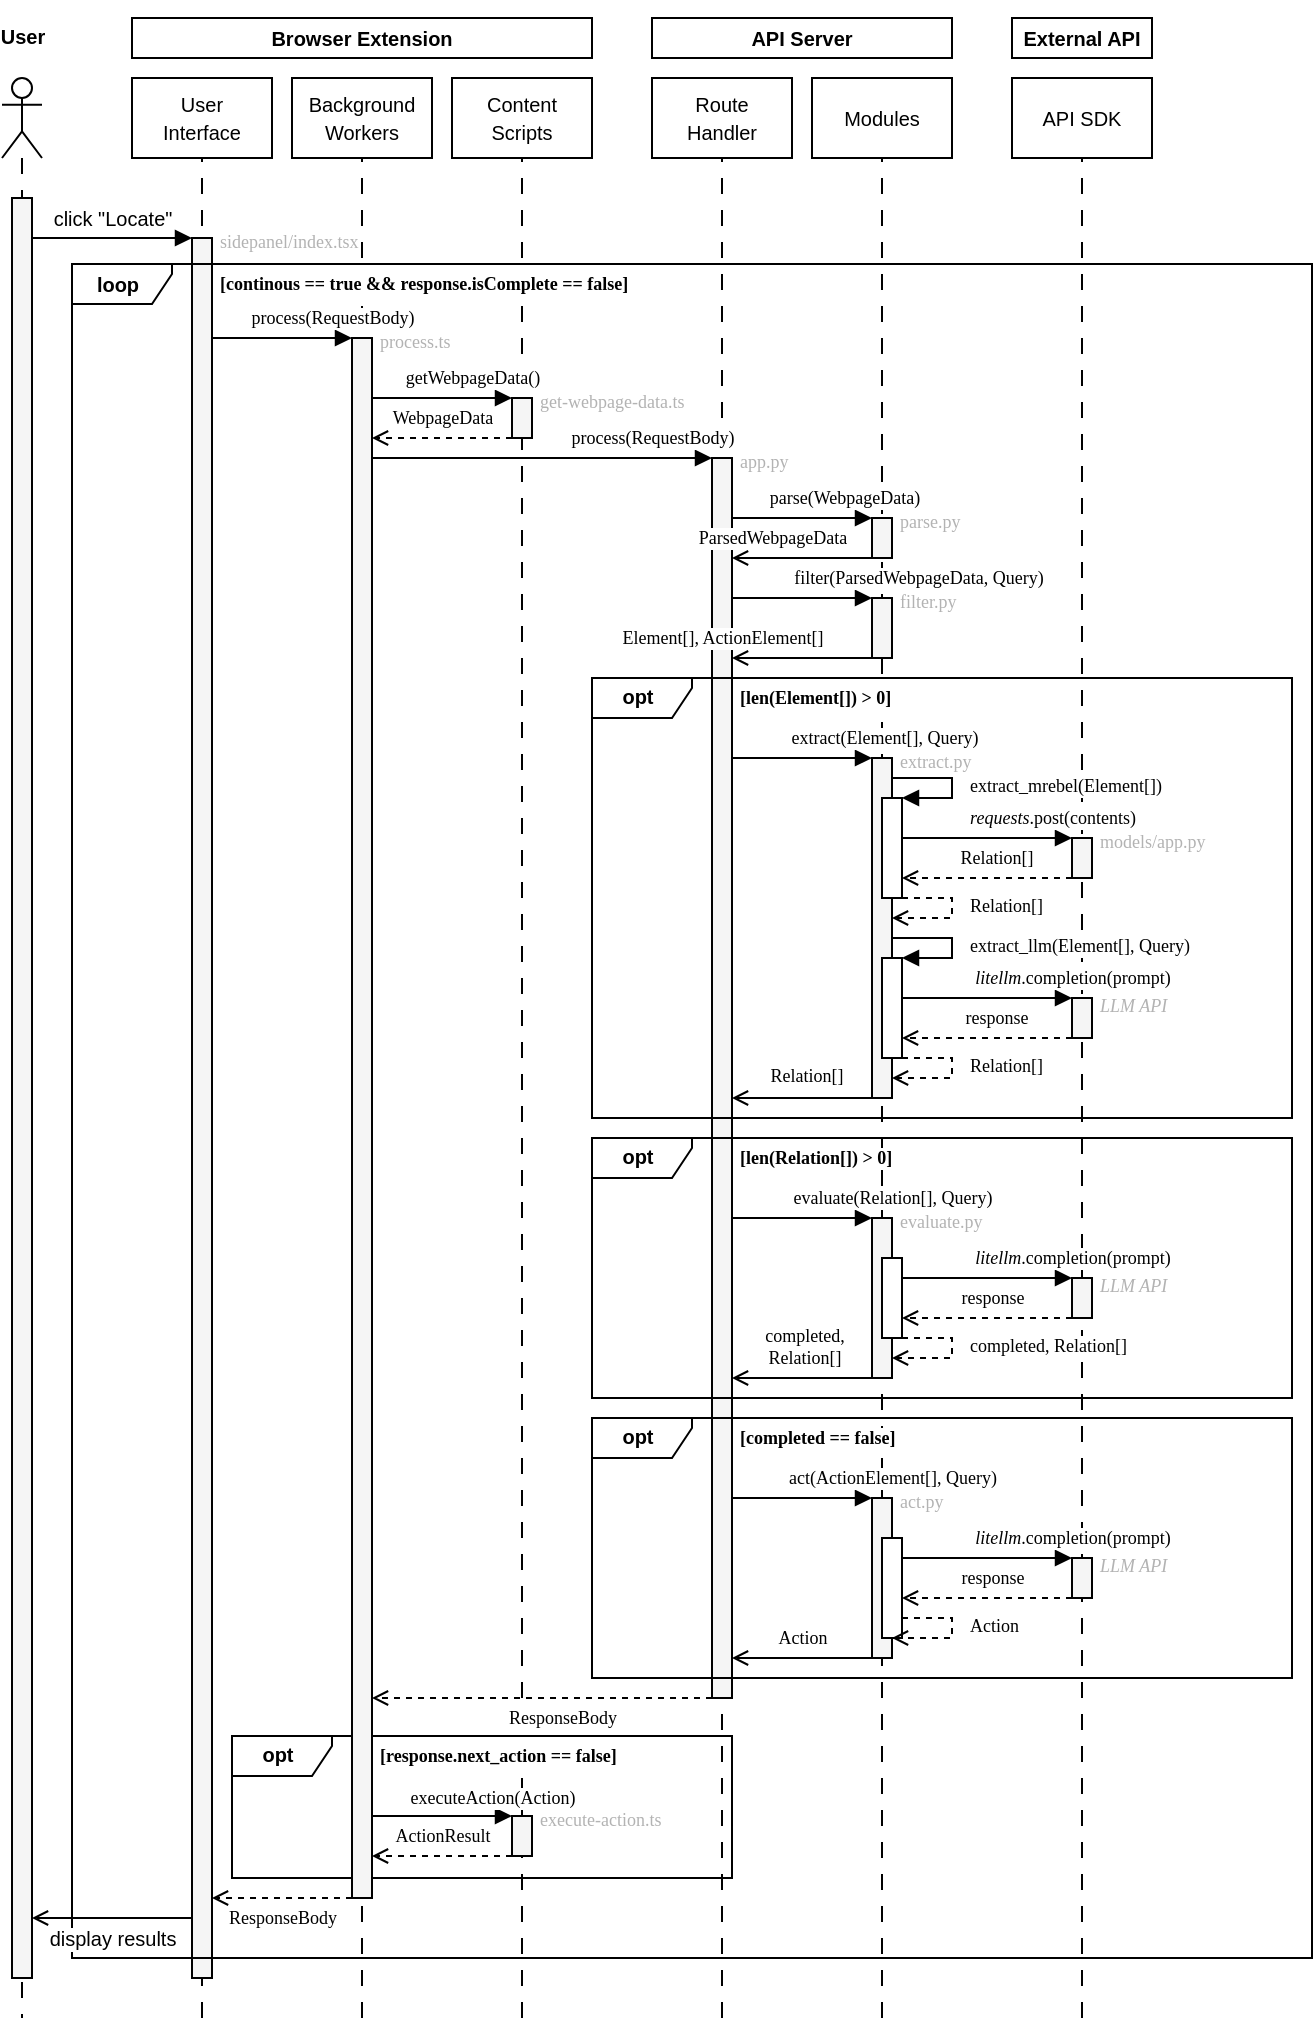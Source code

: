<mxfile>
    <diagram id="eBM8X4_kObECRYnpffsh" name="Page-1">
        <mxGraphModel dx="922" dy="1115" grid="1" gridSize="10" guides="1" tooltips="1" connect="1" arrows="1" fold="1" page="1" pageScale="1" pageWidth="850" pageHeight="1100" math="0" shadow="0">
            <root>
                <mxCell id="0"/>
                <mxCell id="1" parent="0"/>
                <mxCell id="48" value="" style="endArrow=none;html=1;dashed=1;dashPattern=8 8;entryX=0.5;entryY=1;entryDx=0;entryDy=0;" edge="1" parent="1" target="19">
                    <mxGeometry width="50" height="50" relative="1" as="geometry">
                        <mxPoint x="195" y="1050" as="sourcePoint"/>
                        <mxPoint x="210" y="798" as="targetPoint"/>
                    </mxGeometry>
                </mxCell>
                <mxCell id="50" value="" style="endArrow=none;html=1;dashed=1;dashPattern=8 8;entryX=0.5;entryY=1;entryDx=0;entryDy=0;startArrow=none;" edge="1" parent="1" target="20">
                    <mxGeometry width="50" height="50" relative="1" as="geometry">
                        <mxPoint x="275" y="1050" as="sourcePoint"/>
                        <mxPoint x="275" y="796" as="targetPoint"/>
                    </mxGeometry>
                </mxCell>
                <mxCell id="65" value="" style="endArrow=none;html=1;dashed=1;dashPattern=8 8;entryX=0.5;entryY=1;entryDx=0;entryDy=0;" edge="1" parent="1" target="64">
                    <mxGeometry width="50" height="50" relative="1" as="geometry">
                        <mxPoint x="635" y="1050" as="sourcePoint"/>
                        <mxPoint x="635" y="796" as="targetPoint"/>
                    </mxGeometry>
                </mxCell>
                <mxCell id="34" value="" style="endArrow=none;html=1;dashed=1;dashPattern=8 8;" edge="1" parent="1">
                    <mxGeometry width="50" height="50" relative="1" as="geometry">
                        <mxPoint x="105" y="120" as="sourcePoint"/>
                        <mxPoint x="105" y="1050" as="targetPoint"/>
                    </mxGeometry>
                </mxCell>
                <mxCell id="52" value="" style="endArrow=none;html=1;dashed=1;dashPattern=8 8;entryX=0.5;entryY=1;entryDx=0;entryDy=0;startArrow=none;" edge="1" parent="1" target="21">
                    <mxGeometry width="50" height="50" relative="1" as="geometry">
                        <mxPoint x="355" y="1050" as="sourcePoint"/>
                        <mxPoint x="355" y="796" as="targetPoint"/>
                    </mxGeometry>
                </mxCell>
                <mxCell id="54" value="" style="endArrow=none;html=1;dashed=1;dashPattern=8 8;entryX=0.5;entryY=1;entryDx=0;entryDy=0;" edge="1" parent="1" target="22">
                    <mxGeometry width="50" height="50" relative="1" as="geometry">
                        <mxPoint x="455" y="1050" as="sourcePoint"/>
                        <mxPoint x="455" y="796" as="targetPoint"/>
                    </mxGeometry>
                </mxCell>
                <mxCell id="56" value="" style="endArrow=none;html=1;dashed=1;dashPattern=8 8;entryX=0.5;entryY=1;entryDx=0;entryDy=0;" edge="1" parent="1" target="23">
                    <mxGeometry width="50" height="50" relative="1" as="geometry">
                        <mxPoint x="535" y="1050" as="sourcePoint"/>
                        <mxPoint x="535" y="796" as="targetPoint"/>
                    </mxGeometry>
                </mxCell>
                <mxCell id="49" value="sidepanel/index.tsx" style="rounded=0;strokeColor=#000000;fillColor=#f5f5f5;fontColor=#B3B3B3;labelBackgroundColor=#FFFFFF;labelBorderColor=none;spacingLeft=2;html=1;fontSize=9;fontFamily=Roboto Mono;fontSource=https%3A%2F%2Ffonts.googleapis.com%2Fcss%3Ffamily%3DRoboto%2BMono;verticalAlign=bottom;spacingTop=0;labelPosition=right;verticalLabelPosition=top;align=left;spacingBottom=-10;spacingRight=2;" vertex="1" parent="1">
                    <mxGeometry x="190" y="160" width="10" height="870" as="geometry"/>
                </mxCell>
                <mxCell id="141" value="loop" style="shape=umlFrame;whiteSpace=wrap;html=1;width=50;height=20;boundedLbl=1;verticalAlign=middle;align=center;spacingLeft=-4;strokeColor=#000000;fontSize=10;spacingTop=-1;fontStyle=1;movable=1;resizable=1;rotatable=1;deletable=1;editable=1;connectable=1;" vertex="1" parent="1">
                    <mxGeometry x="130" y="173" width="620" height="847" as="geometry"/>
                </mxCell>
                <mxCell id="3" value="User" style="shape=umlActor;verticalLabelPosition=top;verticalAlign=bottom;html=1;labelPosition=center;align=center;fontSize=10;spacingBottom=12;fontStyle=1" parent="1" vertex="1">
                    <mxGeometry x="95" y="80" width="20" height="40" as="geometry"/>
                </mxCell>
                <mxCell id="19" value="&lt;p style=&quot;line-height: 110%;&quot;&gt;&lt;font style=&quot;font-size: 10px;&quot;&gt;User &lt;br&gt;Interface&lt;/font&gt;&lt;/p&gt;" style="rounded=0;whiteSpace=wrap;html=1;strokeColor=default;" vertex="1" parent="1">
                    <mxGeometry x="160" y="80" width="70" height="40" as="geometry"/>
                </mxCell>
                <mxCell id="20" value="&lt;p style=&quot;line-height: 110%;&quot;&gt;&lt;font style=&quot;font-size: 10px;&quot;&gt;Background Workers&lt;/font&gt;&lt;/p&gt;" style="rounded=0;whiteSpace=wrap;html=1;strokeColor=default;" vertex="1" parent="1">
                    <mxGeometry x="240" y="80" width="70" height="40" as="geometry"/>
                </mxCell>
                <mxCell id="21" value="&lt;p style=&quot;line-height: 110%;&quot;&gt;&lt;font style=&quot;font-size: 10px;&quot;&gt;Content Scripts&lt;/font&gt;&lt;/p&gt;" style="rounded=0;whiteSpace=wrap;html=1;strokeColor=default;" vertex="1" parent="1">
                    <mxGeometry x="320" y="80" width="70" height="40" as="geometry"/>
                </mxCell>
                <mxCell id="22" value="&lt;p style=&quot;line-height: 110%;&quot;&gt;&lt;font style=&quot;font-size: 10px;&quot;&gt;Route &lt;br&gt;Handler&lt;/font&gt;&lt;/p&gt;" style="rounded=0;whiteSpace=wrap;html=1;strokeColor=default;" vertex="1" parent="1">
                    <mxGeometry x="420" y="80" width="70" height="40" as="geometry"/>
                </mxCell>
                <mxCell id="23" value="&lt;font style=&quot;font-size: 10px;&quot;&gt;Modules&lt;/font&gt;" style="rounded=0;whiteSpace=wrap;html=1;strokeColor=default;" vertex="1" parent="1">
                    <mxGeometry x="500" y="80" width="70" height="40" as="geometry"/>
                </mxCell>
                <mxCell id="33" value="" style="rounded=0;whiteSpace=wrap;html=1;strokeColor=#000000;fillColor=#f5f5f5;fontColor=#333333;" vertex="1" parent="1">
                    <mxGeometry x="100" y="140" width="10" height="890" as="geometry"/>
                </mxCell>
                <mxCell id="35" value="click &quot;Locate&quot;" style="endArrow=block;html=1;endFill=1;entryX=0;entryY=0;entryDx=0;entryDy=0;fontSize=10;" edge="1" parent="1" target="49">
                    <mxGeometry y="10" width="50" height="50" relative="1" as="geometry">
                        <mxPoint x="110" y="160" as="sourcePoint"/>
                        <mxPoint x="230" y="160" as="targetPoint"/>
                        <mxPoint as="offset"/>
                    </mxGeometry>
                </mxCell>
                <mxCell id="59" value="&lt;font style=&quot;font-size: 9px;&quot; data-font-src=&quot;https://fonts.googleapis.com/css?family=Roboto+Mono&quot; face=&quot;Roboto Mono&quot;&gt;process(RequestBody)&lt;/font&gt;" style="endArrow=block;html=1;endFill=1;entryX=0;entryY=0;entryDx=0;entryDy=0;fontSize=9;labelBackgroundColor=default;" edge="1" parent="1" target="68">
                    <mxGeometry x="0.714" y="10" width="50" height="50" relative="1" as="geometry">
                        <mxPoint x="200" y="210" as="sourcePoint"/>
                        <mxPoint x="350" y="210.0" as="targetPoint"/>
                        <mxPoint as="offset"/>
                    </mxGeometry>
                </mxCell>
                <mxCell id="64" value="API SDK" style="rounded=0;whiteSpace=wrap;html=1;strokeColor=default;fontSize=10;" vertex="1" parent="1">
                    <mxGeometry x="600" y="80" width="70" height="40" as="geometry"/>
                </mxCell>
                <mxCell id="70" value="&lt;font style=&quot;font-size: 9px;&quot; data-font-src=&quot;https://fonts.googleapis.com/css?family=Roboto+Mono&quot; face=&quot;Roboto Mono&quot;&gt;process(RequestBody)&lt;/font&gt;" style="endArrow=block;html=1;endFill=1;entryX=0;entryY=0;entryDx=0;entryDy=0;fontSize=9;" edge="1" parent="1">
                    <mxGeometry x="0.647" y="10" width="50" height="50" relative="1" as="geometry">
                        <mxPoint x="280" y="270" as="sourcePoint"/>
                        <mxPoint x="450" y="270.0" as="targetPoint"/>
                        <mxPoint as="offset"/>
                    </mxGeometry>
                </mxCell>
                <mxCell id="71" value="app.py" style="rounded=0;strokeColor=#000000;fillColor=#f5f5f5;fontColor=#B3B3B3;labelBackgroundColor=default;labelBorderColor=none;spacingLeft=2;html=1;fontSize=9;fontFamily=Roboto Mono;fontSource=https%3A%2F%2Ffonts.googleapis.com%2Fcss%3Ffamily%3DRoboto%2BMono;verticalAlign=bottom;spacingTop=0;labelPosition=right;verticalLabelPosition=top;align=left;spacingBottom=-10;spacingRight=2;" vertex="1" parent="1">
                    <mxGeometry x="450" y="270" width="10" height="620" as="geometry"/>
                </mxCell>
                <mxCell id="72" value="parse.py" style="rounded=0;strokeColor=#000000;fillColor=#f5f5f5;fontColor=#B3B3B3;labelBackgroundColor=default;labelBorderColor=none;spacingLeft=2;html=1;fontSize=9;fontFamily=Roboto Mono;fontSource=https%3A%2F%2Ffonts.googleapis.com%2Fcss%3Ffamily%3DRoboto%2BMono;verticalAlign=bottom;spacingTop=0;labelPosition=right;verticalLabelPosition=top;align=left;spacingBottom=-10;spacingRight=2;" vertex="1" parent="1">
                    <mxGeometry x="530" y="300" width="10" height="20" as="geometry"/>
                </mxCell>
                <mxCell id="73" value="&lt;font style=&quot;font-size: 9px;&quot; data-font-src=&quot;https://fonts.googleapis.com/css?family=Roboto+Mono&quot; face=&quot;Roboto Mono&quot;&gt;parse(WebpageData)&lt;/font&gt;" style="endArrow=block;html=1;endFill=1;fontSize=9;entryX=0;entryY=0;entryDx=0;entryDy=0;" edge="1" parent="1" target="72">
                    <mxGeometry x="0.6" y="10" width="50" height="50" relative="1" as="geometry">
                        <mxPoint x="460" y="300" as="sourcePoint"/>
                        <mxPoint x="570" y="300" as="targetPoint"/>
                        <mxPoint as="offset"/>
                    </mxGeometry>
                </mxCell>
                <mxCell id="74" value="&lt;font style=&quot;font-size: 9px;&quot; data-font-src=&quot;https://fonts.googleapis.com/css?family=Roboto+Mono&quot; face=&quot;Roboto Mono&quot;&gt;ParsedWebpageData&lt;/font&gt;" style="endArrow=open;html=1;endFill=0;fontSize=9;exitX=0;exitY=1;exitDx=0;exitDy=0;" edge="1" parent="1">
                    <mxGeometry x="0.429" y="-10" width="50" height="50" relative="1" as="geometry">
                        <mxPoint x="530" y="320" as="sourcePoint"/>
                        <mxPoint x="460" y="320" as="targetPoint"/>
                        <mxPoint as="offset"/>
                    </mxGeometry>
                </mxCell>
                <mxCell id="76" value="filter.py" style="rounded=0;strokeColor=#000000;fillColor=#f5f5f5;fontColor=#B3B3B3;labelBackgroundColor=default;labelBorderColor=none;spacingLeft=2;html=1;fontSize=9;fontFamily=Roboto Mono;fontSource=https%3A%2F%2Ffonts.googleapis.com%2Fcss%3Ffamily%3DRoboto%2BMono;verticalAlign=bottom;spacingTop=0;labelPosition=right;verticalLabelPosition=top;align=left;spacingBottom=-10;spacingRight=2;" vertex="1" parent="1">
                    <mxGeometry x="530" y="340" width="10" height="30" as="geometry"/>
                </mxCell>
                <mxCell id="77" value="&lt;font style=&quot;font-size: 9px;&quot; data-font-src=&quot;https://fonts.googleapis.com/css?family=Roboto+Mono&quot; face=&quot;Roboto Mono&quot;&gt;filter(ParsedWebpageData, Query)&lt;/font&gt;" style="endArrow=block;html=1;endFill=1;fontSize=9;entryX=0;entryY=0;entryDx=0;entryDy=0;" edge="1" parent="1" target="76">
                    <mxGeometry x="1" y="25" width="50" height="50" relative="1" as="geometry">
                        <mxPoint x="460" y="340" as="sourcePoint"/>
                        <mxPoint x="570" y="340" as="targetPoint"/>
                        <mxPoint x="23" y="15" as="offset"/>
                    </mxGeometry>
                </mxCell>
                <mxCell id="78" value="&lt;font style=&quot;font-size: 9px;&quot; data-font-src=&quot;https://fonts.googleapis.com/css?family=Roboto+Mono&quot; face=&quot;Roboto Mono&quot;&gt;Element[], ActionElement[]&lt;/font&gt;" style="endArrow=open;html=1;endFill=0;fontSize=9;exitX=0;exitY=1;exitDx=0;exitDy=0;" edge="1" parent="1">
                    <mxGeometry x="1" y="-11" width="50" height="50" relative="1" as="geometry">
                        <mxPoint x="530" y="370" as="sourcePoint"/>
                        <mxPoint x="460" y="370.0" as="targetPoint"/>
                        <mxPoint x="-5" y="1" as="offset"/>
                    </mxGeometry>
                </mxCell>
                <mxCell id="58" value="opt" style="shape=umlFrame;whiteSpace=wrap;html=1;width=50;height=20;boundedLbl=1;verticalAlign=middle;align=center;spacingLeft=-4;strokeColor=#000000;fontSize=10;spacingTop=-2;fontStyle=1;movable=1;resizable=1;rotatable=1;deletable=1;editable=1;connectable=1;" vertex="1" parent="1">
                    <mxGeometry x="390" y="380" width="350" height="220" as="geometry"/>
                </mxCell>
                <mxCell id="79" value="&lt;span style=&quot;color: rgb(0, 0, 0); font-family: &amp;quot;Roboto Mono&amp;quot;; font-size: 9px; font-style: normal; font-variant-ligatures: normal; font-variant-caps: normal; letter-spacing: normal; orphans: 2; text-align: center; text-indent: 0px; text-transform: none; widows: 2; word-spacing: 0px; -webkit-text-stroke-width: 0px; background-color: rgb(255, 255, 255); text-decoration-thickness: initial; text-decoration-style: initial; text-decoration-color: initial; float: none; display: inline !important;&quot;&gt;[len(Element[]) &amp;gt; 0]&lt;/span&gt;" style="text;whiteSpace=wrap;html=1;fontSize=9;fontFamily=Roboto Mono;fontColor=#B3B3B3;verticalAlign=middle;fontStyle=1;" vertex="1" parent="1">
                    <mxGeometry x="462" y="380" width="130" height="20" as="geometry"/>
                </mxCell>
                <mxCell id="80" value="extract.py" style="rounded=0;strokeColor=#000000;fillColor=#f5f5f5;fontColor=#B3B3B3;labelBackgroundColor=default;labelBorderColor=none;spacingLeft=2;html=1;fontSize=9;fontFamily=Roboto Mono;fontSource=https%3A%2F%2Ffonts.googleapis.com%2Fcss%3Ffamily%3DRoboto%2BMono;verticalAlign=bottom;spacingTop=0;labelPosition=right;verticalLabelPosition=top;align=left;spacingBottom=-10;spacingRight=2;" vertex="1" parent="1">
                    <mxGeometry x="530" y="420" width="10" height="170" as="geometry"/>
                </mxCell>
                <mxCell id="81" value="&lt;font style=&quot;font-size: 9px;&quot; data-font-src=&quot;https://fonts.googleapis.com/css?family=Roboto+Mono&quot; face=&quot;Roboto Mono&quot;&gt;extract(Element[], Query)&lt;/font&gt;" style="endArrow=block;html=1;endFill=1;fontSize=9;entryX=0;entryY=0;entryDx=0;entryDy=0;" edge="1" parent="1" target="80">
                    <mxGeometry x="1" y="12" width="50" height="50" relative="1" as="geometry">
                        <mxPoint x="460" y="420" as="sourcePoint"/>
                        <mxPoint x="530" y="420" as="targetPoint"/>
                        <mxPoint x="6" y="2" as="offset"/>
                    </mxGeometry>
                </mxCell>
                <mxCell id="82" value="models/app.py" style="rounded=0;strokeColor=#000000;fillColor=#f5f5f5;fontColor=#B3B3B3;labelBackgroundColor=default;labelBorderColor=none;spacingLeft=2;html=1;fontSize=9;fontFamily=Roboto Mono;fontSource=https%3A%2F%2Ffonts.googleapis.com%2Fcss%3Ffamily%3DRoboto%2BMono;verticalAlign=bottom;spacingTop=0;labelPosition=right;verticalLabelPosition=top;align=left;spacingBottom=-10;spacingRight=2;" vertex="1" parent="1">
                    <mxGeometry x="630" y="460" width="10" height="20" as="geometry"/>
                </mxCell>
                <mxCell id="83" value="&lt;font style=&quot;font-size: 9px;&quot; data-font-src=&quot;https://fonts.googleapis.com/css?family=Roboto+Mono&quot; face=&quot;Roboto Mono&quot;&gt;extract_mrebel(Element[])&lt;/font&gt;" style="endArrow=block;html=1;endFill=1;fontSize=9;entryX=1;entryY=0;entryDx=0;entryDy=0;rounded=0;align=left;" edge="1" parent="1">
                    <mxGeometry x="0.046" y="7" width="50" height="50" relative="1" as="geometry">
                        <mxPoint x="540" y="430" as="sourcePoint"/>
                        <mxPoint x="545" y="440" as="targetPoint"/>
                        <mxPoint as="offset"/>
                        <Array as="points">
                            <mxPoint x="570" y="430"/>
                            <mxPoint x="570" y="440"/>
                        </Array>
                    </mxGeometry>
                </mxCell>
                <mxCell id="84" value="&lt;font style=&quot;font-size: 9px;&quot; data-font-src=&quot;https://fonts.googleapis.com/css?family=Roboto+Mono&quot; face=&quot;Roboto Mono&quot;&gt;Relation[]&lt;/font&gt;" style="endArrow=open;html=1;endFill=0;dashed=1;fontSize=9;entryX=1;entryY=1;entryDx=0;entryDy=0;exitX=0;exitY=1;exitDx=0;exitDy=0;" edge="1" parent="1">
                    <mxGeometry x="-0.091" y="-10" width="50" height="50" relative="1" as="geometry">
                        <mxPoint x="630" y="480" as="sourcePoint"/>
                        <mxPoint x="545" y="480" as="targetPoint"/>
                        <mxPoint as="offset"/>
                    </mxGeometry>
                </mxCell>
                <mxCell id="85" value="LLM API" style="rounded=0;strokeColor=#000000;fillColor=#f5f5f5;fontColor=#B3B3B3;labelBackgroundColor=default;labelBorderColor=none;spacingLeft=2;html=1;fontSize=9;fontFamily=Roboto Mono;fontSource=https%3A%2F%2Ffonts.googleapis.com%2Fcss%3Ffamily%3DRoboto%2BMono;verticalAlign=bottom;spacingTop=0;labelPosition=right;verticalLabelPosition=top;align=left;spacingBottom=-12;spacingRight=2;fontStyle=2;" vertex="1" parent="1">
                    <mxGeometry x="630" y="540" width="10" height="20" as="geometry"/>
                </mxCell>
                <mxCell id="86" value="&lt;font face=&quot;Roboto Mono&quot;&gt;&lt;i&gt;litellm&lt;/i&gt;.completion(prompt)&lt;/font&gt;" style="endArrow=block;html=1;endFill=1;fontSize=9;entryX=0;entryY=0;entryDx=0;entryDy=0;" edge="1" parent="1" target="85">
                    <mxGeometry x="1" y="10" width="50" height="50" relative="1" as="geometry">
                        <mxPoint x="540" y="540" as="sourcePoint"/>
                        <mxPoint x="620" y="540" as="targetPoint"/>
                        <mxPoint as="offset"/>
                    </mxGeometry>
                </mxCell>
                <mxCell id="87" value="&lt;font style=&quot;font-size: 9px;&quot; data-font-src=&quot;https://fonts.googleapis.com/css?family=Roboto+Mono&quot; face=&quot;Roboto Mono&quot;&gt;response&lt;/font&gt;" style="endArrow=open;html=1;endFill=0;dashed=1;fontSize=9;exitX=0;exitY=1;exitDx=0;exitDy=0;" edge="1" parent="1">
                    <mxGeometry x="-0.089" y="-10" width="50" height="50" relative="1" as="geometry">
                        <mxPoint x="630" y="560" as="sourcePoint"/>
                        <mxPoint x="545" y="560" as="targetPoint"/>
                        <mxPoint as="offset"/>
                    </mxGeometry>
                </mxCell>
                <mxCell id="88" value="&lt;font style=&quot;font-size: 9px;&quot; data-font-src=&quot;https://fonts.googleapis.com/css?family=Roboto+Mono&quot; face=&quot;Roboto Mono&quot;&gt;Relation[]&lt;/font&gt;" style="endArrow=open;html=1;endFill=0;fontSize=9;" edge="1" parent="1">
                    <mxGeometry x="-0.057" y="-11" width="50" height="50" relative="1" as="geometry">
                        <mxPoint x="530" y="590" as="sourcePoint"/>
                        <mxPoint x="460" y="590" as="targetPoint"/>
                        <mxPoint as="offset"/>
                    </mxGeometry>
                </mxCell>
                <mxCell id="89" value="opt" style="shape=umlFrame;whiteSpace=wrap;html=1;width=50;height=20;boundedLbl=1;verticalAlign=middle;align=center;spacingLeft=-4;strokeColor=#000000;fontSize=10;spacingTop=-2;fontStyle=1;" vertex="1" parent="1">
                    <mxGeometry x="390" y="610" width="350" height="130" as="geometry"/>
                </mxCell>
                <mxCell id="90" value="&lt;span style=&quot;color: rgb(0, 0, 0); font-family: &amp;quot;Roboto Mono&amp;quot;; font-size: 9px; font-style: normal; font-variant-ligatures: normal; font-variant-caps: normal; letter-spacing: normal; orphans: 2; text-align: center; text-indent: 0px; text-transform: none; widows: 2; word-spacing: 0px; -webkit-text-stroke-width: 0px; background-color: rgb(255, 255, 255); text-decoration-thickness: initial; text-decoration-style: initial; text-decoration-color: initial; float: none; display: inline !important;&quot;&gt;[len(Relation[]) &amp;gt; 0]&lt;/span&gt;" style="text;whiteSpace=wrap;html=1;fontSize=9;fontFamily=Roboto Mono;fontColor=#B3B3B3;verticalAlign=middle;fontStyle=1;" vertex="1" parent="1">
                    <mxGeometry x="462" y="610" width="130" height="20" as="geometry"/>
                </mxCell>
                <mxCell id="91" value="evaluate.py" style="rounded=0;strokeColor=#000000;fillColor=#f5f5f5;fontColor=#B3B3B3;labelBackgroundColor=default;labelBorderColor=none;spacingLeft=2;html=1;fontSize=9;fontFamily=Roboto Mono;fontSource=https%3A%2F%2Ffonts.googleapis.com%2Fcss%3Ffamily%3DRoboto%2BMono;verticalAlign=bottom;spacingTop=0;labelPosition=right;verticalLabelPosition=top;align=left;spacingBottom=-10;spacingRight=2;" vertex="1" parent="1">
                    <mxGeometry x="530" y="650" width="10" height="80" as="geometry"/>
                </mxCell>
                <mxCell id="92" value="&lt;font style=&quot;font-size: 9px;&quot; data-font-src=&quot;https://fonts.googleapis.com/css?family=Roboto+Mono&quot; face=&quot;Roboto Mono&quot;&gt;evaluate(Relation[], Query)&lt;/font&gt;" style="endArrow=block;html=1;endFill=1;fontSize=9;" edge="1" parent="1">
                    <mxGeometry x="1" y="14" width="50" height="50" relative="1" as="geometry">
                        <mxPoint x="460" y="650" as="sourcePoint"/>
                        <mxPoint x="530" y="650" as="targetPoint"/>
                        <mxPoint x="10" y="4" as="offset"/>
                    </mxGeometry>
                </mxCell>
                <mxCell id="99" value="&lt;font style=&quot;font-size: 9px;&quot; data-font-src=&quot;https://fonts.googleapis.com/css?family=Roboto+Mono&quot; face=&quot;Roboto Mono&quot;&gt;&lt;i&gt;requests&lt;/i&gt;.post(contents)&lt;/font&gt;" style="endArrow=block;html=1;endFill=1;fontSize=9;entryX=0;entryY=0;entryDx=0;entryDy=0;" edge="1" parent="1" target="82">
                    <mxGeometry x="0.765" y="10" width="50" height="50" relative="1" as="geometry">
                        <mxPoint x="545.0" y="460" as="sourcePoint"/>
                        <mxPoint x="655.0" y="460" as="targetPoint"/>
                        <mxPoint as="offset"/>
                    </mxGeometry>
                </mxCell>
                <mxCell id="100" value="" style="rounded=0;labelBackgroundColor=default;labelBorderColor=none;spacingLeft=0;html=1;fontSize=9;fontFamily=Roboto Mono;fontSource=https%3A%2F%2Ffonts.googleapis.com%2Fcss%3Ffamily%3DRoboto%2BMono;verticalAlign=top;spacingTop=1;labelPosition=center;verticalLabelPosition=middle;align=center;" vertex="1" parent="1">
                    <mxGeometry x="535" y="440" width="10" height="50" as="geometry"/>
                </mxCell>
                <mxCell id="101" value="&lt;font style=&quot;font-size: 9px;&quot; data-font-src=&quot;https://fonts.googleapis.com/css?family=Roboto+Mono&quot; face=&quot;Roboto Mono&quot;&gt;Relation[]&lt;/font&gt;" style="endArrow=open;html=1;endFill=0;dashed=1;fontSize=9;entryX=1;entryY=1;entryDx=0;entryDy=0;exitX=1;exitY=1;exitDx=0;exitDy=0;rounded=0;align=left;" edge="1" parent="1">
                    <mxGeometry x="-0.108" y="7" width="50" height="50" relative="1" as="geometry">
                        <mxPoint x="545" y="490" as="sourcePoint"/>
                        <mxPoint x="540" y="500" as="targetPoint"/>
                        <mxPoint as="offset"/>
                        <Array as="points">
                            <mxPoint x="570" y="490"/>
                            <mxPoint x="570" y="500"/>
                        </Array>
                    </mxGeometry>
                </mxCell>
                <mxCell id="103" value="" style="rounded=0;labelBackgroundColor=default;labelBorderColor=none;spacingLeft=0;html=1;fontSize=9;fontFamily=Roboto Mono;fontSource=https%3A%2F%2Ffonts.googleapis.com%2Fcss%3Ffamily%3DRoboto%2BMono;verticalAlign=top;spacingTop=1;labelPosition=center;verticalLabelPosition=middle;align=center;" vertex="1" parent="1">
                    <mxGeometry x="535" y="520" width="10" height="50" as="geometry"/>
                </mxCell>
                <mxCell id="104" value="&lt;span style=&quot;font-family: &amp;quot;Roboto Mono&amp;quot;; text-align: center;&quot;&gt;extract_llm(Element[], Query)&lt;/span&gt;" style="endArrow=block;html=1;endFill=1;fontSize=9;entryX=1;entryY=0;entryDx=0;entryDy=0;rounded=0;align=left;" edge="1" parent="1">
                    <mxGeometry x="0.051" y="7" width="50" height="50" relative="1" as="geometry">
                        <mxPoint x="540" y="510" as="sourcePoint"/>
                        <mxPoint x="545" y="520" as="targetPoint"/>
                        <mxPoint as="offset"/>
                        <Array as="points">
                            <mxPoint x="570" y="510"/>
                            <mxPoint x="570" y="520"/>
                        </Array>
                    </mxGeometry>
                </mxCell>
                <mxCell id="105" value="&lt;font style=&quot;font-size: 9px;&quot; data-font-src=&quot;https://fonts.googleapis.com/css?family=Roboto+Mono&quot; face=&quot;Roboto Mono&quot;&gt;Relation[]&lt;/font&gt;" style="endArrow=open;html=1;endFill=0;dashed=1;fontSize=9;entryX=1;entryY=1;entryDx=0;entryDy=0;exitX=1;exitY=1;exitDx=0;exitDy=0;rounded=0;align=left;" edge="1" parent="1">
                    <mxGeometry x="-0.108" y="7" width="50" height="50" relative="1" as="geometry">
                        <mxPoint x="545" y="570" as="sourcePoint"/>
                        <mxPoint x="540" y="580" as="targetPoint"/>
                        <mxPoint as="offset"/>
                        <Array as="points">
                            <mxPoint x="570" y="570"/>
                            <mxPoint x="570" y="580"/>
                        </Array>
                    </mxGeometry>
                </mxCell>
                <mxCell id="106" value="LLM API" style="rounded=0;strokeColor=#000000;fillColor=#f5f5f5;fontColor=#B3B3B3;labelBackgroundColor=default;labelBorderColor=none;spacingLeft=2;html=1;fontSize=9;fontFamily=Roboto Mono;fontSource=https%3A%2F%2Ffonts.googleapis.com%2Fcss%3Ffamily%3DRoboto%2BMono;verticalAlign=bottom;spacingTop=0;labelPosition=right;verticalLabelPosition=top;align=left;spacingBottom=-12;spacingRight=2;fontStyle=2;" vertex="1" parent="1">
                    <mxGeometry x="630" y="680" width="10" height="20" as="geometry"/>
                </mxCell>
                <mxCell id="107" value="&lt;font face=&quot;Roboto Mono&quot;&gt;&lt;i&gt;litellm&lt;/i&gt;.completion(prompt)&lt;/font&gt;" style="endArrow=block;html=1;endFill=1;fontSize=9;entryX=0;entryY=0;entryDx=0;entryDy=0;" edge="1" parent="1" target="106">
                    <mxGeometry x="1" y="10" width="50" height="50" relative="1" as="geometry">
                        <mxPoint x="540" y="680" as="sourcePoint"/>
                        <mxPoint x="620" y="680" as="targetPoint"/>
                        <mxPoint as="offset"/>
                    </mxGeometry>
                </mxCell>
                <mxCell id="108" value="&lt;font style=&quot;font-size: 9px;&quot; data-font-src=&quot;https://fonts.googleapis.com/css?family=Roboto+Mono&quot; face=&quot;Roboto Mono&quot;&gt;response&lt;/font&gt;" style="endArrow=open;html=1;endFill=0;dashed=1;fontSize=9;exitX=0;exitY=1;exitDx=0;exitDy=0;" edge="1" parent="1">
                    <mxGeometry x="-0.059" y="-10" width="50" height="50" relative="1" as="geometry">
                        <mxPoint x="630" y="700" as="sourcePoint"/>
                        <mxPoint x="545" y="700" as="targetPoint"/>
                        <mxPoint as="offset"/>
                    </mxGeometry>
                </mxCell>
                <mxCell id="109" value="" style="rounded=0;labelBackgroundColor=default;labelBorderColor=none;spacingLeft=0;html=1;fontSize=9;fontFamily=Roboto Mono;fontSource=https%3A%2F%2Ffonts.googleapis.com%2Fcss%3Ffamily%3DRoboto%2BMono;verticalAlign=top;spacingTop=1;labelPosition=center;verticalLabelPosition=middle;align=center;" vertex="1" parent="1">
                    <mxGeometry x="535" y="670" width="10" height="40" as="geometry"/>
                </mxCell>
                <mxCell id="110" value="&lt;font style=&quot;font-size: 9px;&quot; data-font-src=&quot;https://fonts.googleapis.com/css?family=Roboto+Mono&quot; face=&quot;Roboto Mono&quot;&gt;completed, Relation[]&lt;/font&gt;" style="endArrow=open;html=1;endFill=0;dashed=1;fontSize=9;entryX=1;entryY=1;entryDx=0;entryDy=0;exitX=1;exitY=1;exitDx=0;exitDy=0;rounded=0;align=left;" edge="1" parent="1">
                    <mxGeometry x="-0.109" y="7" width="50" height="50" relative="1" as="geometry">
                        <mxPoint x="545" y="710" as="sourcePoint"/>
                        <mxPoint x="540" y="720" as="targetPoint"/>
                        <mxPoint as="offset"/>
                        <Array as="points">
                            <mxPoint x="570" y="710"/>
                            <mxPoint x="570" y="720"/>
                        </Array>
                    </mxGeometry>
                </mxCell>
                <mxCell id="111" value="&lt;span style=&quot;font-family: &amp;quot;Roboto Mono&amp;quot;; text-align: left;&quot;&gt;completed, &lt;br&gt;Relation[]&lt;/span&gt;" style="endArrow=open;html=1;endFill=0;fontSize=9;" edge="1" parent="1">
                    <mxGeometry x="-0.029" y="-16" width="50" height="50" relative="1" as="geometry">
                        <mxPoint x="530" y="730" as="sourcePoint"/>
                        <mxPoint x="460" y="730" as="targetPoint"/>
                        <mxPoint as="offset"/>
                    </mxGeometry>
                </mxCell>
                <mxCell id="112" value="opt" style="shape=umlFrame;whiteSpace=wrap;html=1;width=50;height=20;boundedLbl=1;verticalAlign=middle;align=center;spacingLeft=-4;strokeColor=#000000;fontSize=10;spacingTop=-2;fontStyle=1;" vertex="1" parent="1">
                    <mxGeometry x="390" y="750" width="350" height="130" as="geometry"/>
                </mxCell>
                <mxCell id="113" value="&lt;span style=&quot;color: rgb(0, 0, 0); font-family: &amp;quot;Roboto Mono&amp;quot;; font-size: 9px; font-style: normal; font-variant-ligatures: normal; font-variant-caps: normal; letter-spacing: normal; orphans: 2; text-align: center; text-indent: 0px; text-transform: none; widows: 2; word-spacing: 0px; -webkit-text-stroke-width: 0px; background-color: rgb(255, 255, 255); text-decoration-thickness: initial; text-decoration-style: initial; text-decoration-color: initial; float: none; display: inline !important;&quot;&gt;[completed == false]&lt;/span&gt;" style="text;whiteSpace=wrap;html=1;fontSize=9;fontFamily=Roboto Mono;fontColor=#B3B3B3;verticalAlign=middle;fontStyle=1;" vertex="1" parent="1">
                    <mxGeometry x="462" y="750" width="130" height="20" as="geometry"/>
                </mxCell>
                <mxCell id="114" value="act.py" style="rounded=0;strokeColor=#000000;fillColor=#f5f5f5;fontColor=#B3B3B3;labelBackgroundColor=default;labelBorderColor=none;spacingLeft=2;html=1;fontSize=9;fontFamily=Roboto Mono;fontSource=https%3A%2F%2Ffonts.googleapis.com%2Fcss%3Ffamily%3DRoboto%2BMono;verticalAlign=bottom;spacingTop=0;labelPosition=right;verticalLabelPosition=top;align=left;spacingBottom=-10;spacingRight=2;" vertex="1" parent="1">
                    <mxGeometry x="530" y="790" width="10" height="80" as="geometry"/>
                </mxCell>
                <mxCell id="115" value="&lt;font style=&quot;font-size: 9px;&quot; data-font-src=&quot;https://fonts.googleapis.com/css?family=Roboto+Mono&quot; face=&quot;Roboto Mono&quot;&gt;act(ActionElement[], Query)&lt;/font&gt;" style="endArrow=block;html=1;endFill=1;fontSize=9;" edge="1" parent="1">
                    <mxGeometry x="1" y="14" width="50" height="50" relative="1" as="geometry">
                        <mxPoint x="460" y="790" as="sourcePoint"/>
                        <mxPoint x="530" y="790" as="targetPoint"/>
                        <mxPoint x="10" y="4" as="offset"/>
                    </mxGeometry>
                </mxCell>
                <mxCell id="116" value="LLM API" style="rounded=0;strokeColor=#000000;fillColor=#f5f5f5;fontColor=#B3B3B3;labelBackgroundColor=default;labelBorderColor=none;spacingLeft=2;html=1;fontSize=9;fontFamily=Roboto Mono;fontSource=https%3A%2F%2Ffonts.googleapis.com%2Fcss%3Ffamily%3DRoboto%2BMono;verticalAlign=bottom;spacingTop=0;labelPosition=right;verticalLabelPosition=top;align=left;spacingBottom=-12;spacingRight=2;fontStyle=2;" vertex="1" parent="1">
                    <mxGeometry x="630" y="820" width="10" height="20" as="geometry"/>
                </mxCell>
                <mxCell id="117" value="&lt;font face=&quot;Roboto Mono&quot;&gt;&lt;i&gt;litellm&lt;/i&gt;.completion(prompt)&lt;/font&gt;" style="endArrow=block;html=1;endFill=1;fontSize=9;entryX=0;entryY=0;entryDx=0;entryDy=0;" edge="1" parent="1" target="116">
                    <mxGeometry x="1" y="10" width="50" height="50" relative="1" as="geometry">
                        <mxPoint x="540" y="820" as="sourcePoint"/>
                        <mxPoint x="620" y="820" as="targetPoint"/>
                        <mxPoint as="offset"/>
                    </mxGeometry>
                </mxCell>
                <mxCell id="118" value="&lt;font style=&quot;font-size: 9px;&quot; data-font-src=&quot;https://fonts.googleapis.com/css?family=Roboto+Mono&quot; face=&quot;Roboto Mono&quot;&gt;response&lt;/font&gt;" style="endArrow=open;html=1;endFill=0;dashed=1;fontSize=9;exitX=0;exitY=1;exitDx=0;exitDy=0;" edge="1" parent="1">
                    <mxGeometry x="-0.059" y="-10" width="50" height="50" relative="1" as="geometry">
                        <mxPoint x="630" y="840" as="sourcePoint"/>
                        <mxPoint x="545" y="840" as="targetPoint"/>
                        <mxPoint as="offset"/>
                    </mxGeometry>
                </mxCell>
                <mxCell id="119" value="" style="rounded=0;labelBackgroundColor=default;labelBorderColor=none;spacingLeft=0;html=1;fontSize=9;fontFamily=Roboto Mono;fontSource=https%3A%2F%2Ffonts.googleapis.com%2Fcss%3Ffamily%3DRoboto%2BMono;verticalAlign=top;spacingTop=1;labelPosition=center;verticalLabelPosition=middle;align=center;" vertex="1" parent="1">
                    <mxGeometry x="535" y="810" width="10" height="50" as="geometry"/>
                </mxCell>
                <mxCell id="120" value="&lt;font style=&quot;font-size: 9px;&quot; data-font-src=&quot;https://fonts.googleapis.com/css?family=Roboto+Mono&quot; face=&quot;Roboto Mono&quot;&gt;Action&lt;/font&gt;" style="endArrow=open;html=1;endFill=0;dashed=1;fontSize=9;entryX=1;entryY=1;entryDx=0;entryDy=0;exitX=1;exitY=1;exitDx=0;exitDy=0;rounded=0;align=left;" edge="1" parent="1">
                    <mxGeometry x="-0.109" y="7" width="50" height="50" relative="1" as="geometry">
                        <mxPoint x="545" y="850" as="sourcePoint"/>
                        <mxPoint x="540" y="860" as="targetPoint"/>
                        <mxPoint as="offset"/>
                        <Array as="points">
                            <mxPoint x="570" y="850"/>
                            <mxPoint x="570" y="860"/>
                        </Array>
                    </mxGeometry>
                </mxCell>
                <mxCell id="121" value="&lt;span style=&quot;font-family: &amp;quot;Roboto Mono&amp;quot;; text-align: left;&quot;&gt;Action&lt;/span&gt;" style="endArrow=open;html=1;endFill=0;fontSize=9;" edge="1" parent="1">
                    <mxGeometry y="-10" width="50" height="50" relative="1" as="geometry">
                        <mxPoint x="530" y="870" as="sourcePoint"/>
                        <mxPoint x="460" y="870" as="targetPoint"/>
                        <mxPoint as="offset"/>
                    </mxGeometry>
                </mxCell>
                <mxCell id="122" value="&lt;font style=&quot;font-size: 9px;&quot; data-font-src=&quot;https://fonts.googleapis.com/css?family=Roboto+Mono&quot; face=&quot;Roboto Mono&quot;&gt;ResponseBody&lt;/font&gt;" style="endArrow=open;html=1;endFill=0;dashed=1;fontSize=9;exitX=0;exitY=1;exitDx=0;exitDy=0;" edge="1" parent="1">
                    <mxGeometry x="-0.111" y="10" width="50" height="50" relative="1" as="geometry">
                        <mxPoint x="450" y="890" as="sourcePoint"/>
                        <mxPoint x="280" y="890" as="targetPoint"/>
                        <mxPoint as="offset"/>
                    </mxGeometry>
                </mxCell>
                <mxCell id="126" value="opt" style="shape=umlFrame;whiteSpace=wrap;html=1;width=50;height=20;boundedLbl=1;verticalAlign=middle;align=center;spacingLeft=-4;strokeColor=#000000;fontSize=10;spacingTop=-2;fontStyle=1;" vertex="1" parent="1">
                    <mxGeometry x="210" y="909" width="250" height="71" as="geometry"/>
                </mxCell>
                <mxCell id="127" value="&lt;span style=&quot;color: rgb(0, 0, 0); font-family: &amp;quot;Roboto Mono&amp;quot;; font-size: 9px; font-style: normal; font-variant-ligatures: normal; font-variant-caps: normal; letter-spacing: normal; orphans: 2; text-align: center; text-indent: 0px; text-transform: none; widows: 2; word-spacing: 0px; -webkit-text-stroke-width: 0px; background-color: rgb(255, 255, 255); text-decoration-thickness: initial; text-decoration-style: initial; text-decoration-color: initial; float: none; display: inline !important;&quot;&gt;[response.next_action == false]&lt;/span&gt;" style="text;whiteSpace=wrap;html=1;fontSize=9;fontFamily=Roboto Mono;fontColor=#B3B3B3;verticalAlign=middle;fontStyle=1;" vertex="1" parent="1">
                    <mxGeometry x="282" y="909" width="170" height="20" as="geometry"/>
                </mxCell>
                <mxCell id="128" value="&lt;font style=&quot;font-size: 9px;&quot; data-font-src=&quot;https://fonts.googleapis.com/css?family=Roboto+Mono&quot; face=&quot;Roboto Mono&quot;&gt;ResponseBody&lt;/font&gt;" style="endArrow=open;html=1;endFill=0;dashed=1;fontSize=9;exitX=0;exitY=1;exitDx=0;exitDy=0;" edge="1" parent="1">
                    <mxGeometry y="10" width="50" height="50" relative="1" as="geometry">
                        <mxPoint x="270" y="990.0" as="sourcePoint"/>
                        <mxPoint x="200" y="990" as="targetPoint"/>
                        <mxPoint as="offset"/>
                    </mxGeometry>
                </mxCell>
                <mxCell id="129" value="&lt;font style=&quot;font-size: 10px;&quot; data-font-src=&quot;https://fonts.googleapis.com/css?family=Roboto+Mono&quot;&gt;display results&lt;/font&gt;" style="endArrow=open;html=1;endFill=0;fontSize=9;" edge="1" parent="1">
                    <mxGeometry y="10" width="50" height="50" relative="1" as="geometry">
                        <mxPoint x="190" y="1000" as="sourcePoint"/>
                        <mxPoint x="110" y="1000" as="targetPoint"/>
                        <mxPoint as="offset"/>
                    </mxGeometry>
                </mxCell>
                <mxCell id="137" value="&lt;p style=&quot;line-height: 110%; font-size: 10px;&quot;&gt;&lt;span style=&quot;font-size: 10px;&quot;&gt;Browser Extension&lt;/span&gt;&lt;/p&gt;" style="rounded=0;whiteSpace=wrap;html=1;strokeColor=default;fontStyle=1;fontSize=10;" vertex="1" parent="1">
                    <mxGeometry x="160" y="50" width="230" height="20" as="geometry"/>
                </mxCell>
                <mxCell id="138" value="&lt;p style=&quot;line-height: 110%;&quot;&gt;&lt;span style=&quot;font-size: 10px;&quot;&gt;API Server&lt;/span&gt;&lt;/p&gt;" style="rounded=0;whiteSpace=wrap;html=1;strokeColor=default;fontStyle=1" vertex="1" parent="1">
                    <mxGeometry x="420" y="50" width="150" height="20" as="geometry"/>
                </mxCell>
                <mxCell id="142" value="&lt;span style=&quot;color: rgb(0, 0, 0); font-family: &amp;quot;Roboto Mono&amp;quot;; font-size: 9px; font-style: normal; font-variant-ligatures: normal; font-variant-caps: normal; letter-spacing: normal; orphans: 2; text-align: center; text-indent: 0px; text-transform: none; widows: 2; word-spacing: 0px; -webkit-text-stroke-width: 0px; background-color: rgb(255, 255, 255); text-decoration-thickness: initial; text-decoration-style: initial; text-decoration-color: initial; float: none; display: inline !important;&quot;&gt;[continous == true &amp;amp;&amp;amp; response.isComplete == false]&lt;/span&gt;" style="text;whiteSpace=wrap;html=1;fontSize=9;fontFamily=Roboto Mono;fontColor=#B3B3B3;verticalAlign=middle;fontStyle=1;" vertex="1" parent="1">
                    <mxGeometry x="202" y="173" width="280" height="20" as="geometry"/>
                </mxCell>
                <mxCell id="68" value="process.ts" style="rounded=0;strokeColor=#000000;fillColor=#f5f5f5;fontColor=#B3B3B3;labelBackgroundColor=default;labelBorderColor=none;spacingLeft=2;html=1;fontSize=9;fontFamily=Roboto Mono;fontSource=https%3A%2F%2Ffonts.googleapis.com%2Fcss%3Ffamily%3DRoboto%2BMono;verticalAlign=bottom;spacingTop=0;labelPosition=right;verticalLabelPosition=top;align=left;spacingBottom=-10;spacingRight=2;" vertex="1" parent="1">
                    <mxGeometry x="270" y="210" width="10" height="780" as="geometry"/>
                </mxCell>
                <mxCell id="147" value="&lt;span style=&quot;text-align: right;&quot;&gt;get-webpage-data.ts&lt;/span&gt;" style="rounded=0;strokeColor=#000000;fillColor=#f5f5f5;fontColor=#B3B3B3;labelBackgroundColor=default;labelBorderColor=none;spacingLeft=2;html=1;fontSize=9;fontFamily=Roboto Mono;fontSource=https%3A%2F%2Ffonts.googleapis.com%2Fcss%3Ffamily%3DRoboto%2BMono;verticalAlign=bottom;spacingTop=0;labelPosition=right;verticalLabelPosition=top;align=left;spacingBottom=-10;spacingRight=2;" vertex="1" parent="1">
                    <mxGeometry x="350" y="240" width="10" height="20" as="geometry"/>
                </mxCell>
                <mxCell id="148" value="&lt;span style=&quot;font-family: &amp;quot;Roboto Mono&amp;quot;;&quot;&gt;getWebpageData()&lt;/span&gt;" style="endArrow=block;html=1;endFill=1;fontSize=9;entryX=0;entryY=0;entryDx=0;entryDy=0;" edge="1" parent="1" target="147">
                    <mxGeometry x="0.429" y="10" width="50" height="50" relative="1" as="geometry">
                        <mxPoint x="280" y="240" as="sourcePoint"/>
                        <mxPoint x="390" y="240" as="targetPoint"/>
                        <mxPoint as="offset"/>
                    </mxGeometry>
                </mxCell>
                <mxCell id="149" value="&lt;span style=&quot;font-family: &amp;quot;Roboto Mono&amp;quot;;&quot;&gt;WebpageData&lt;/span&gt;" style="endArrow=open;html=1;endFill=0;fontSize=9;exitX=0;exitY=1;exitDx=0;exitDy=0;dashed=1;" edge="1" parent="1">
                    <mxGeometry y="-10" width="50" height="50" relative="1" as="geometry">
                        <mxPoint x="350" y="260" as="sourcePoint"/>
                        <mxPoint x="280" y="260" as="targetPoint"/>
                        <mxPoint as="offset"/>
                    </mxGeometry>
                </mxCell>
                <mxCell id="154" value="&lt;span style=&quot;text-align: right;&quot;&gt;execute-action.ts&lt;/span&gt;" style="rounded=0;strokeColor=#000000;fillColor=#f5f5f5;fontColor=#B3B3B3;labelBackgroundColor=default;labelBorderColor=none;spacingLeft=2;html=1;fontSize=9;fontFamily=Roboto Mono;fontSource=https%3A%2F%2Ffonts.googleapis.com%2Fcss%3Ffamily%3DRoboto%2BMono;verticalAlign=bottom;spacingTop=0;labelPosition=right;verticalLabelPosition=top;align=left;spacingBottom=-10;spacingRight=2;" vertex="1" parent="1">
                    <mxGeometry x="350" y="949" width="10" height="20" as="geometry"/>
                </mxCell>
                <mxCell id="155" value="&lt;span style=&quot;font-family: &amp;quot;Roboto Mono&amp;quot;;&quot;&gt;executeAction(Action)&lt;/span&gt;" style="endArrow=block;html=1;endFill=1;fontSize=9;entryX=0;entryY=0;entryDx=0;entryDy=0;" edge="1" parent="1" target="154">
                    <mxGeometry x="0.714" y="9" width="50" height="50" relative="1" as="geometry">
                        <mxPoint x="280" y="949" as="sourcePoint"/>
                        <mxPoint x="390" y="949" as="targetPoint"/>
                        <mxPoint as="offset"/>
                    </mxGeometry>
                </mxCell>
                <mxCell id="156" value="&lt;span style=&quot;font-family: &amp;quot;Roboto Mono&amp;quot;;&quot;&gt;ActionResult&lt;/span&gt;" style="endArrow=open;html=1;endFill=0;fontSize=9;exitX=0;exitY=1;exitDx=0;exitDy=0;dashed=1;" edge="1" parent="1">
                    <mxGeometry y="-10" width="50" height="50" relative="1" as="geometry">
                        <mxPoint x="350" y="969" as="sourcePoint"/>
                        <mxPoint x="280" y="969" as="targetPoint"/>
                        <mxPoint as="offset"/>
                    </mxGeometry>
                </mxCell>
                <mxCell id="160" value="&lt;p style=&quot;line-height: 110%;&quot;&gt;&lt;span style=&quot;font-size: 10px;&quot;&gt;External API&lt;/span&gt;&lt;/p&gt;" style="rounded=0;whiteSpace=wrap;html=1;strokeColor=default;fontStyle=1" vertex="1" parent="1">
                    <mxGeometry x="600" y="50" width="70" height="20" as="geometry"/>
                </mxCell>
            </root>
        </mxGraphModel>
    </diagram>
</mxfile>